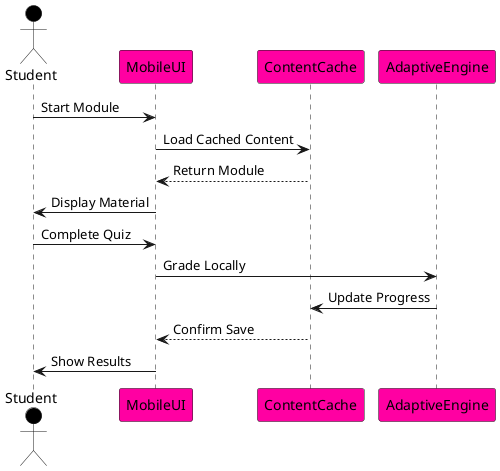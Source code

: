 @startuml Local_Learning_Flow
skinparam BackgroundColor #FFFFFF
actor Student #Black
participant MobileUI #FF00A2
participant ContentCache #FF00A2
participant AdaptiveEngine #FF00A2

Student -> MobileUI: Start Module
MobileUI -> ContentCache: Load Cached Content
ContentCache --> MobileUI: Return Module
MobileUI -> Student: Display Material
Student -> MobileUI: Complete Quiz
MobileUI -> AdaptiveEngine: Grade Locally
AdaptiveEngine -> ContentCache: Update Progress
ContentCache --> MobileUI: Confirm Save
MobileUI -> Student: Show Results
@enduml